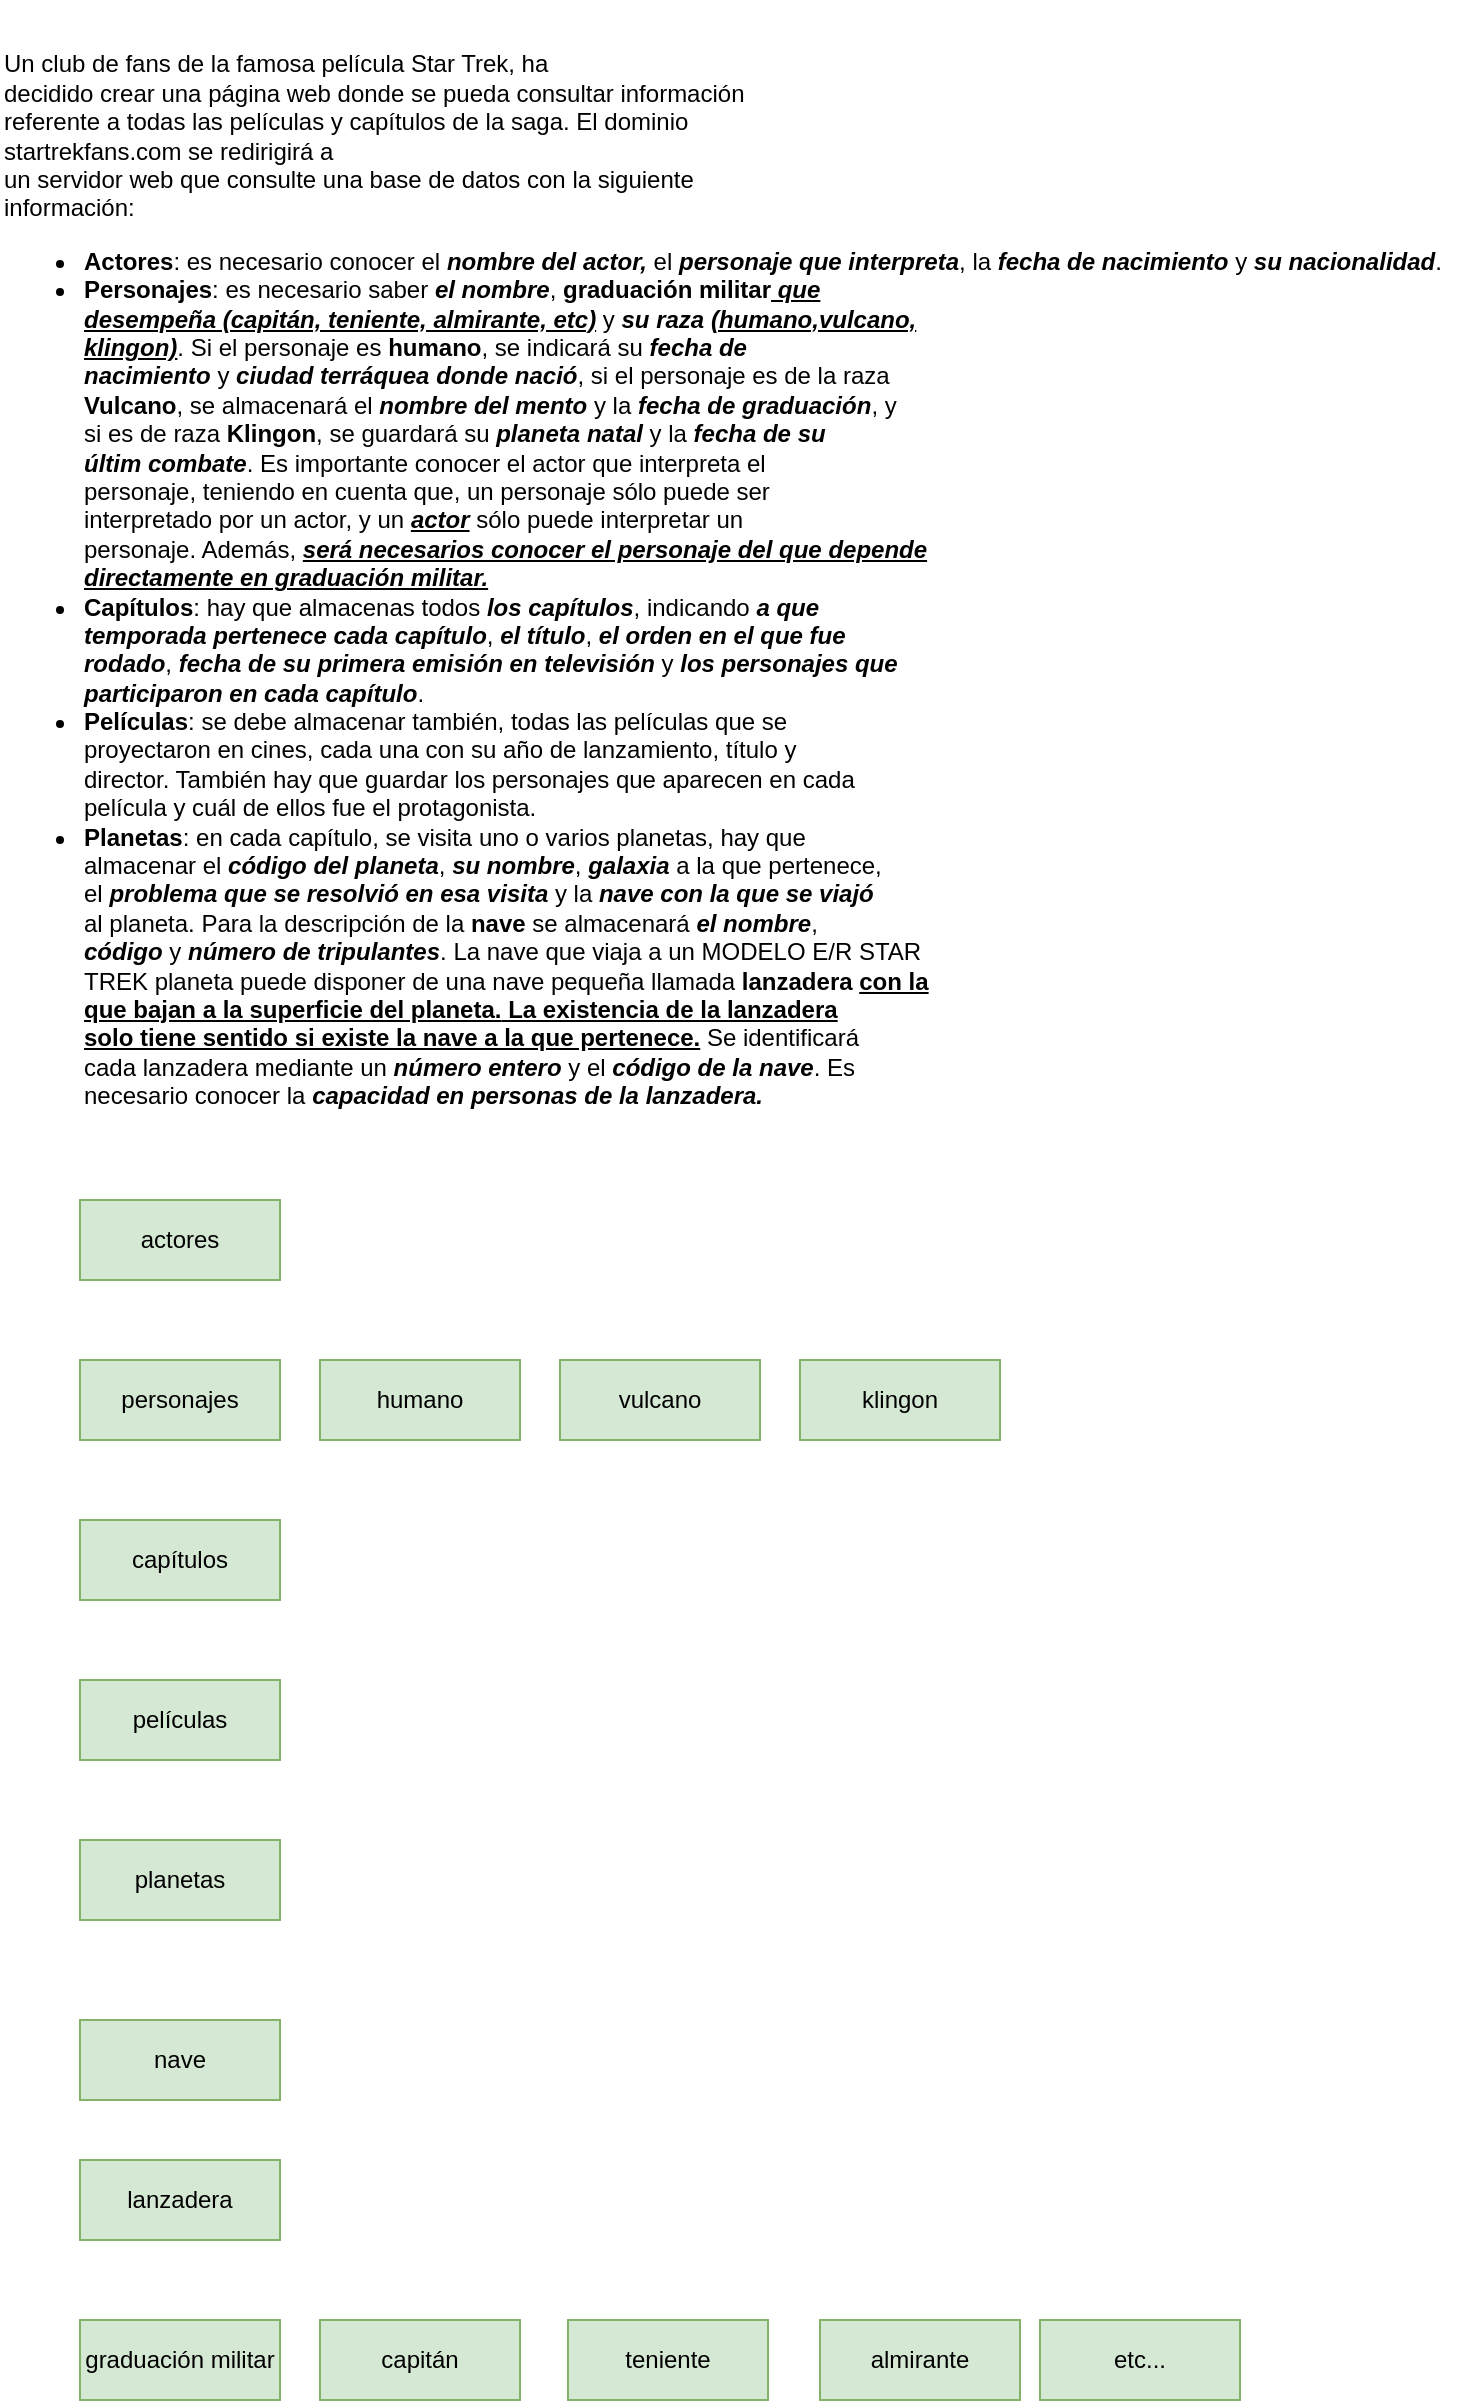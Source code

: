 <mxfile version="20.4.1" type="github" pages="2">
  <diagram id="YVtcHSU1SNbKNZBnk2NI" name="Paso 1">
    <mxGraphModel dx="1422" dy="771" grid="1" gridSize="10" guides="1" tooltips="1" connect="1" arrows="1" fold="1" page="1" pageScale="1" pageWidth="827" pageHeight="1169" math="0" shadow="0">
      <root>
        <mxCell id="0" />
        <mxCell id="1" parent="0" />
        <mxCell id="5oaptLIpyCsHz3AV9J9A-1" value="&lt;p dir=&quot;auto&quot; align=&quot;left&quot;&gt;Un club de fans de la famosa película Star Trek, ha &lt;br&gt;decidido crear una página web donde se pueda consultar información &lt;br&gt;referente a todas las películas y capítulos de la saga. El dominio &lt;br&gt;startrekfans.com se redirigirá a&lt;br&gt;un servidor web que consulte una base de datos con la siguiente &lt;br&gt;información:&lt;br&gt;&lt;/p&gt;&lt;div align=&quot;left&quot;&gt;&lt;ul dir=&quot;auto&quot;&gt;&lt;li&gt;&lt;b&gt;Actores&lt;/b&gt;: es necesario conocer el &lt;i&gt;&lt;b&gt;nombre del actor,&lt;/b&gt;&lt;/i&gt; el &lt;b&gt;&lt;i&gt;personaje que interpreta&lt;/i&gt;&lt;/b&gt;, la &lt;b&gt;&lt;i&gt;fecha de nacimiento&lt;/i&gt;&lt;/b&gt; y &lt;b&gt;&lt;i&gt;su nacionalidad&lt;/i&gt;&lt;/b&gt;.&lt;/li&gt;&lt;li&gt;&lt;b&gt;Personajes&lt;/b&gt;: es necesario saber &lt;b&gt;&lt;i&gt;el nombre&lt;/i&gt;&lt;/b&gt;, &lt;b&gt;graduación militar&lt;i&gt;&lt;u&gt; que&lt;br&gt;desempeña (capitán, teniente, almirante, etc)&lt;/u&gt;&lt;/i&gt;&lt;/b&gt; y &lt;b&gt;&lt;i&gt;su raza&lt;/i&gt;&lt;/b&gt; &lt;u&gt;&lt;b&gt;&lt;i&gt;(humano,vulcano,&lt;br&gt; klingon)&lt;/i&gt;&lt;/b&gt;&lt;/u&gt;. Si el personaje es &lt;b&gt;humano&lt;/b&gt;, se indicará su &lt;b&gt;&lt;i&gt;fecha de&lt;br&gt;nacimiento&lt;/i&gt;&lt;/b&gt; y &lt;i&gt;&lt;b&gt;ciudad terráquea donde nació&lt;/b&gt;&lt;/i&gt;, si el personaje es de la raza&lt;br&gt; &lt;b&gt;Vulcano&lt;/b&gt;, se almacenará el &lt;i&gt;&lt;b&gt;nombre del mento&lt;/b&gt;&lt;/i&gt; y la &lt;b&gt;&lt;i&gt;fecha de graduación&lt;/i&gt;&lt;/b&gt;, y &lt;br&gt;si es de raza &lt;b&gt;Klingon&lt;/b&gt;, se guardará su &lt;b&gt;&lt;i&gt;planeta natal&lt;/i&gt;&lt;/b&gt; y la &lt;b&gt;&lt;i&gt;fecha de su &lt;br&gt;últim combate&lt;/i&gt;&lt;/b&gt;. Es importante conocer el actor que interpreta el &lt;br&gt;personaje, teniendo en cuenta que, un personaje sólo puede ser &lt;br&gt;interpretado por un actor, y un &lt;b&gt;&lt;i&gt;&lt;u&gt;actor&lt;/u&gt;&lt;/i&gt;&lt;/b&gt; sólo puede interpretar un &lt;br&gt;personaje. Además, &lt;b&gt;&lt;i&gt;&lt;u&gt;será necesarios conocer el personaje del que depende &lt;br&gt;directamente en graduación militar.&lt;br&gt;&lt;/u&gt;&lt;/i&gt;&lt;/b&gt;&lt;/li&gt;&lt;li&gt;&lt;b&gt;Capítulos&lt;/b&gt;: hay que almacenas todos &lt;b&gt;&lt;i&gt;los capítulos&lt;/i&gt;&lt;/b&gt;, indicando &lt;b&gt;&lt;i&gt;a que &lt;br&gt;temporada pertenece cada capítulo&lt;/i&gt;&lt;/b&gt;, &lt;i&gt;&lt;b&gt;el título&lt;/b&gt;&lt;/i&gt;, &lt;b&gt;&lt;i&gt;el orden en el que fue &lt;br&gt;rodado&lt;/i&gt;&lt;/b&gt;, &lt;b&gt;&lt;i&gt;fecha de su primera emisión en televisión&lt;/i&gt;&lt;/b&gt; y &lt;b&gt;&lt;i&gt;los personajes que &lt;br&gt;participaron en cada capítulo&lt;/i&gt;&lt;/b&gt;.&lt;/li&gt;&lt;li&gt;&lt;b&gt;Películas&lt;/b&gt;: se debe almacenar también, todas las películas que se &lt;br&gt;proyectaron en cines, cada una con su año de lanzamiento, título y &lt;br&gt;director. También hay que guardar los personajes que aparecen en cada &lt;br&gt;película y cuál de ellos fue el protagonista.&lt;/li&gt;&lt;li&gt;&lt;b&gt;Planetas&lt;/b&gt;: en cada capítulo, se visita uno o varios planetas, hay que&lt;br&gt; almacenar el &lt;b&gt;&lt;i&gt;código del planeta&lt;/i&gt;&lt;/b&gt;, &lt;b&gt;&lt;i&gt;su nombre&lt;/i&gt;&lt;/b&gt;, &lt;i&gt;&lt;b&gt;galaxia&lt;/b&gt;&lt;/i&gt; a la que pertenece,&lt;br&gt; el &lt;b&gt;&lt;i&gt;problema que se resolvió en esa visita&lt;/i&gt;&lt;/b&gt; y la &lt;b&gt;&lt;i&gt;nave con la que se viajó&lt;/i&gt;&lt;/b&gt;&lt;br&gt; al planeta. Para la descripción de la &lt;b&gt;nave&lt;/b&gt; se almacenará &lt;b&gt;&lt;i&gt;el nombre&lt;/i&gt;&lt;/b&gt;, &lt;br&gt;&lt;b&gt;&lt;i&gt;código&lt;/i&gt;&lt;/b&gt; y &lt;b&gt;&lt;i&gt;número de tripulantes&lt;/i&gt;&lt;/b&gt;. La nave que viaja a un MODELO E/R STAR &lt;br&gt;TREK planeta puede disponer de una nave pequeña llamada &lt;b&gt;lanzadera&lt;/b&gt; &lt;b&gt;&lt;u&gt;con la&lt;br&gt; que bajan a la superficie del planeta.&lt;/u&gt;&lt;u&gt; La existencia de la lanzadera &lt;br&gt;solo tiene sentido si existe la nave a la que pertenece.&lt;/u&gt;&lt;/b&gt; Se identificará&lt;br&gt; cada lanzadera mediante un &lt;b&gt;&lt;i&gt;número entero&lt;/i&gt;&lt;/b&gt; y el &lt;b&gt;&lt;i&gt;código de la nave&lt;/i&gt;&lt;/b&gt;. Es &lt;br&gt;necesario conocer la &lt;b&gt;&lt;i&gt;capacidad en personas de la lanzadera.&lt;/i&gt;&lt;/b&gt;&lt;/li&gt;&lt;/ul&gt;&lt;/div&gt;" style="text;html=1;align=left;verticalAlign=middle;resizable=0;points=[];autosize=1;strokeColor=none;fillColor=none;" parent="1" vertex="1">
          <mxGeometry width="740" height="580" as="geometry" />
        </mxCell>
        <mxCell id="5oaptLIpyCsHz3AV9J9A-2" value="actores" style="whiteSpace=wrap;html=1;align=center;fillColor=#d5e8d4;strokeColor=#82b366;" parent="1" vertex="1">
          <mxGeometry x="40" y="600" width="100" height="40" as="geometry" />
        </mxCell>
        <mxCell id="5oaptLIpyCsHz3AV9J9A-3" value="personajes" style="whiteSpace=wrap;html=1;align=center;fillColor=#d5e8d4;strokeColor=#82b366;" parent="1" vertex="1">
          <mxGeometry x="40" y="680" width="100" height="40" as="geometry" />
        </mxCell>
        <mxCell id="5oaptLIpyCsHz3AV9J9A-4" value="capítulos" style="whiteSpace=wrap;html=1;align=center;fillColor=#d5e8d4;strokeColor=#82b366;" parent="1" vertex="1">
          <mxGeometry x="40" y="760" width="100" height="40" as="geometry" />
        </mxCell>
        <mxCell id="5oaptLIpyCsHz3AV9J9A-5" value="películas" style="whiteSpace=wrap;html=1;align=center;fillColor=#d5e8d4;strokeColor=#82b366;" parent="1" vertex="1">
          <mxGeometry x="40" y="840" width="100" height="40" as="geometry" />
        </mxCell>
        <mxCell id="5oaptLIpyCsHz3AV9J9A-6" value="planetas" style="whiteSpace=wrap;html=1;align=center;fillColor=#d5e8d4;strokeColor=#82b366;" parent="1" vertex="1">
          <mxGeometry x="40" y="920" width="100" height="40" as="geometry" />
        </mxCell>
        <mxCell id="Ev6iWTpG4sbY6G4gCoYs-1" value="humano" style="whiteSpace=wrap;html=1;align=center;fillColor=#d5e8d4;strokeColor=#82b366;" vertex="1" parent="1">
          <mxGeometry x="160" y="680" width="100" height="40" as="geometry" />
        </mxCell>
        <mxCell id="Ev6iWTpG4sbY6G4gCoYs-2" value="vulcano" style="whiteSpace=wrap;html=1;align=center;fillColor=#d5e8d4;strokeColor=#82b366;" vertex="1" parent="1">
          <mxGeometry x="280" y="680" width="100" height="40" as="geometry" />
        </mxCell>
        <mxCell id="Ev6iWTpG4sbY6G4gCoYs-3" value="klingon" style="whiteSpace=wrap;html=1;align=center;fillColor=#d5e8d4;strokeColor=#82b366;" vertex="1" parent="1">
          <mxGeometry x="400" y="680" width="100" height="40" as="geometry" />
        </mxCell>
        <mxCell id="Ev6iWTpG4sbY6G4gCoYs-5" value="nave" style="whiteSpace=wrap;html=1;align=center;fillColor=#d5e8d4;strokeColor=#82b366;" vertex="1" parent="1">
          <mxGeometry x="40" y="1010" width="100" height="40" as="geometry" />
        </mxCell>
        <mxCell id="Ev6iWTpG4sbY6G4gCoYs-8" value="lanzadera" style="whiteSpace=wrap;html=1;align=center;fillColor=#d5e8d4;strokeColor=#82b366;" vertex="1" parent="1">
          <mxGeometry x="40" y="1080" width="100" height="40" as="geometry" />
        </mxCell>
        <mxCell id="BhGW8ME7BxhOT1pcFO57-1" value="graduación militar" style="whiteSpace=wrap;html=1;align=center;fillColor=#d5e8d4;strokeColor=#82b366;" vertex="1" parent="1">
          <mxGeometry x="40" y="1160" width="100" height="40" as="geometry" />
        </mxCell>
        <mxCell id="w5L6PTbG1ZYMazIzKpbl-1" value="capitán" style="whiteSpace=wrap;html=1;align=center;fillColor=#d5e8d4;strokeColor=#82b366;" vertex="1" parent="1">
          <mxGeometry x="160" y="1160" width="100" height="40" as="geometry" />
        </mxCell>
        <mxCell id="w5L6PTbG1ZYMazIzKpbl-2" value="teniente" style="whiteSpace=wrap;html=1;align=center;fillColor=#d5e8d4;strokeColor=#82b366;" vertex="1" parent="1">
          <mxGeometry x="284" y="1160" width="100" height="40" as="geometry" />
        </mxCell>
        <mxCell id="w5L6PTbG1ZYMazIzKpbl-3" value="almirante" style="whiteSpace=wrap;html=1;align=center;fillColor=#d5e8d4;strokeColor=#82b366;" vertex="1" parent="1">
          <mxGeometry x="410" y="1160" width="100" height="40" as="geometry" />
        </mxCell>
        <mxCell id="w5L6PTbG1ZYMazIzKpbl-4" value="etc..." style="whiteSpace=wrap;html=1;align=center;fillColor=#d5e8d4;strokeColor=#82b366;" vertex="1" parent="1">
          <mxGeometry x="520" y="1160" width="100" height="40" as="geometry" />
        </mxCell>
      </root>
    </mxGraphModel>
  </diagram>
  <diagram name="Paso 2" id="2t5nj26lRfY2oiwV646O">
    <mxGraphModel dx="1422" dy="1940" grid="1" gridSize="10" guides="1" tooltips="1" connect="1" arrows="1" fold="1" page="1" pageScale="1" pageWidth="827" pageHeight="1169" math="0" shadow="0">
      <root>
        <mxCell id="jOBISgHrDkOwNtRJy6y--0" />
        <mxCell id="jOBISgHrDkOwNtRJy6y--1" parent="jOBISgHrDkOwNtRJy6y--0" />
        <mxCell id="jOBISgHrDkOwNtRJy6y--2" value="&lt;p dir=&quot;auto&quot; align=&quot;left&quot;&gt;Un club de fans de la famosa película Star Trek, ha &lt;br&gt;decidido crear una página web donde se pueda consultar información &lt;br&gt;referente a todas las películas y capítulos de la saga. El dominio &lt;br&gt;startrekfans.com se redirigirá a&lt;br&gt;un servidor web que consulte una base de datos con la siguiente &lt;br&gt;información:&lt;br&gt;&lt;/p&gt;&lt;div align=&quot;left&quot;&gt;&lt;ul dir=&quot;auto&quot;&gt;&lt;li&gt;&lt;b&gt;Actores&lt;/b&gt;: es necesario conocer el &lt;i&gt;&lt;b&gt;nombre del actor,&lt;/b&gt;&lt;/i&gt; el &lt;b&gt;&lt;i&gt;personaje que interpreta&lt;/i&gt;&lt;/b&gt;, la &lt;b&gt;&lt;i&gt;fecha de nacimiento&lt;/i&gt;&lt;/b&gt; y &lt;b&gt;&lt;i&gt;su nacionalidad&lt;/i&gt;&lt;/b&gt;.&lt;/li&gt;&lt;li&gt;&lt;b&gt;Personajes&lt;/b&gt;: es necesario saber &lt;b&gt;&lt;i&gt;el nombre&lt;/i&gt;&lt;/b&gt;, &lt;b&gt;graduación militar&lt;i&gt;&lt;u&gt; que&lt;br&gt;desempeña (capitán, teniente, almirante, etc)&lt;/u&gt;&lt;/i&gt;&lt;/b&gt; y &lt;b&gt;&lt;i&gt;su raza&lt;/i&gt;&lt;/b&gt; &lt;u&gt;&lt;b&gt;&lt;i&gt;(humano,vulcano,&lt;br&gt; klingon)&lt;/i&gt;&lt;/b&gt;&lt;/u&gt;. Si el personaje es &lt;b&gt;humano&lt;/b&gt;, se indicará su &lt;b&gt;&lt;i&gt;fecha de&lt;br&gt;nacimiento&lt;/i&gt;&lt;/b&gt; y &lt;i&gt;&lt;b&gt;ciudad terráquea donde nació&lt;/b&gt;&lt;/i&gt;, si el personaje es de la raza&lt;br&gt; &lt;b&gt;Vulcano&lt;/b&gt;, se almacenará el &lt;i&gt;&lt;b&gt;nombre del mento&lt;/b&gt;&lt;/i&gt; y la &lt;b&gt;&lt;i&gt;fecha de graduación&lt;/i&gt;&lt;/b&gt;, y &lt;br&gt;si es de raza &lt;b&gt;Klingon&lt;/b&gt;, se guardará su &lt;b&gt;&lt;i&gt;planeta natal&lt;/i&gt;&lt;/b&gt; y la &lt;b&gt;&lt;i&gt;fecha de su &lt;br&gt;últim combate&lt;/i&gt;&lt;/b&gt;. Es importante conocer el actor que interpreta el &lt;br&gt;personaje, teniendo en cuenta que, un personaje sólo puede ser &lt;br&gt;interpretado por un actor, y un &lt;b&gt;&lt;i&gt;&lt;u&gt;actor&lt;/u&gt;&lt;/i&gt;&lt;/b&gt; sólo puede interpretar un &lt;br&gt;personaje. Además, &lt;b&gt;&lt;i&gt;&lt;u&gt;será necesarios conocer el personaje del que depende &lt;br&gt;directamente en graduación militar.&lt;br&gt;&lt;/u&gt;&lt;/i&gt;&lt;/b&gt;&lt;/li&gt;&lt;li&gt;&lt;b&gt;Capítulos&lt;/b&gt;: hay que almacenas todos &lt;b&gt;&lt;i&gt;los capítulos&lt;/i&gt;&lt;/b&gt;, indicando &lt;b&gt;&lt;i&gt;a que &lt;br&gt;temporada pertenece cada capítulo&lt;/i&gt;&lt;/b&gt;, &lt;i&gt;&lt;b&gt;el título&lt;/b&gt;&lt;/i&gt;, &lt;b&gt;&lt;i&gt;el orden en el que fue &lt;br&gt;rodado&lt;/i&gt;&lt;/b&gt;, &lt;b&gt;&lt;i&gt;fecha de su primera emisión en televisión&lt;/i&gt;&lt;/b&gt; y &lt;b&gt;&lt;i&gt;los personajes que &lt;br&gt;participaron en cada capítulo&lt;/i&gt;&lt;/b&gt;.&lt;/li&gt;&lt;li&gt;&lt;b&gt;Películas&lt;/b&gt;: se debe almacenar también, todas las &lt;b&gt;&lt;i&gt;películas que se &lt;br&gt;proyectaron en cines&lt;/i&gt;&lt;/b&gt;, &lt;b&gt;&lt;i&gt;cada una con &lt;/i&gt;&lt;i&gt;su año de lanzamiento&lt;/i&gt;&lt;/b&gt;, &lt;b&gt;&lt;i&gt;título&lt;/i&gt;&lt;/b&gt; y &lt;br&gt;&lt;b&gt;&lt;i&gt;director&lt;/i&gt;&lt;/b&gt;. También hay que guardar los &lt;b&gt;&lt;i&gt;personajes que aparecen en cada &lt;br&gt;película &lt;/i&gt;&lt;/b&gt;y &lt;b&gt;&lt;i&gt;cuál de ellos fue el protagonista.&lt;/i&gt;&lt;/b&gt;&lt;/li&gt;&lt;li&gt;&lt;b&gt;Planetas&lt;/b&gt;: en cada capítulo, se visita uno o varios planetas, hay que&lt;br&gt; almacenar el &lt;b&gt;&lt;i&gt;código del planeta&lt;/i&gt;&lt;/b&gt;, &lt;b&gt;&lt;i&gt;su nombre&lt;/i&gt;&lt;/b&gt;, &lt;i&gt;&lt;b&gt;galaxia&lt;/b&gt;&lt;/i&gt; a la que pertenece,&lt;br&gt; el &lt;b&gt;&lt;i&gt;problema que se resolvió en esa visita&lt;/i&gt;&lt;/b&gt; y la &lt;b&gt;&lt;i&gt;nave con la que se viajó&lt;/i&gt;&lt;/b&gt;&lt;br&gt; al planeta. Para la descripción de la &lt;b&gt;nave&lt;/b&gt; se almacenará &lt;b&gt;&lt;i&gt;el nombre&lt;/i&gt;&lt;/b&gt;, &lt;br&gt;&lt;b&gt;&lt;i&gt;código&lt;/i&gt;&lt;/b&gt; y &lt;b&gt;&lt;i&gt;número de tripulantes&lt;/i&gt;&lt;/b&gt;. La nave que viaja a un MODELO E/R STAR &lt;br&gt;TREK planeta puede disponer de una nave pequeña llamada &lt;b&gt;lanzadera&lt;/b&gt; &lt;b&gt;&lt;u&gt;con la&lt;br&gt; que bajan a la superficie del planeta.&lt;/u&gt;&lt;u&gt; La existencia de la lanzadera &lt;br&gt;solo tiene sentido si existe la nave a la que pertenece.&lt;/u&gt;&lt;/b&gt; Se identificará&lt;br&gt; cada lanzadera mediante un &lt;b&gt;&lt;i&gt;número entero&lt;/i&gt;&lt;/b&gt; y el &lt;b&gt;&lt;i&gt;código de la nave&lt;/i&gt;&lt;/b&gt;. Es &lt;br&gt;necesario conocer la &lt;b&gt;&lt;i&gt;capacidad en personas de la lanzadera.&lt;/i&gt;&lt;/b&gt;&lt;/li&gt;&lt;/ul&gt;&lt;/div&gt;" style="text;html=1;align=left;verticalAlign=middle;resizable=0;points=[];autosize=1;strokeColor=none;fillColor=none;" vertex="1" parent="jOBISgHrDkOwNtRJy6y--1">
          <mxGeometry width="740" height="580" as="geometry" />
        </mxCell>
        <mxCell id="jOBISgHrDkOwNtRJy6y--3" value="actor" style="whiteSpace=wrap;html=1;align=center;fillColor=#d5e8d4;strokeColor=#82b366;" vertex="1" parent="jOBISgHrDkOwNtRJy6y--1">
          <mxGeometry x="850" y="680" width="100" height="40" as="geometry" />
        </mxCell>
        <mxCell id="jOBISgHrDkOwNtRJy6y--4" value="personaje" style="whiteSpace=wrap;html=1;align=center;fillColor=#d5e8d4;strokeColor=#82b366;" vertex="1" parent="jOBISgHrDkOwNtRJy6y--1">
          <mxGeometry x="1330" y="680" width="100" height="40" as="geometry" />
        </mxCell>
        <mxCell id="jOBISgHrDkOwNtRJy6y--5" value="capítulo" style="whiteSpace=wrap;html=1;align=center;fillColor=#d5e8d4;strokeColor=#82b366;" vertex="1" parent="jOBISgHrDkOwNtRJy6y--1">
          <mxGeometry x="1850" y="90" width="100" height="40" as="geometry" />
        </mxCell>
        <mxCell id="jOBISgHrDkOwNtRJy6y--6" value="película" style="whiteSpace=wrap;html=1;align=center;fillColor=#d5e8d4;strokeColor=#82b366;" vertex="1" parent="jOBISgHrDkOwNtRJy6y--1">
          <mxGeometry x="1330" y="320" width="100" height="40" as="geometry" />
        </mxCell>
        <mxCell id="jOBISgHrDkOwNtRJy6y--7" value="planeta" style="whiteSpace=wrap;html=1;align=center;fillColor=#d5e8d4;strokeColor=#82b366;" vertex="1" parent="jOBISgHrDkOwNtRJy6y--1">
          <mxGeometry x="2130" y="90" width="100" height="40" as="geometry" />
        </mxCell>
        <mxCell id="jOBISgHrDkOwNtRJy6y--8" value="humano" style="whiteSpace=wrap;html=1;align=center;fillColor=#d5e8d4;strokeColor=#82b366;" vertex="1" parent="jOBISgHrDkOwNtRJy6y--1">
          <mxGeometry x="1200" y="920" width="100" height="40" as="geometry" />
        </mxCell>
        <mxCell id="jOBISgHrDkOwNtRJy6y--9" value="vulcano" style="whiteSpace=wrap;html=1;align=center;fillColor=#d5e8d4;strokeColor=#82b366;" vertex="1" parent="jOBISgHrDkOwNtRJy6y--1">
          <mxGeometry x="1330" y="920" width="100" height="40" as="geometry" />
        </mxCell>
        <mxCell id="jOBISgHrDkOwNtRJy6y--10" value="klingon" style="whiteSpace=wrap;html=1;align=center;fillColor=#d5e8d4;strokeColor=#82b366;" vertex="1" parent="jOBISgHrDkOwNtRJy6y--1">
          <mxGeometry x="1460" y="920" width="100" height="40" as="geometry" />
        </mxCell>
        <mxCell id="p2jB2SGQw58TzBBoW6NG-0" value="interpreta" style="shape=rhombus;perimeter=rhombusPerimeter;whiteSpace=wrap;html=1;align=center;fillColor=#fff2cc;strokeColor=#d6b656;" vertex="1" parent="jOBISgHrDkOwNtRJy6y--1">
          <mxGeometry x="1080" y="670" width="120" height="60" as="geometry" />
        </mxCell>
        <mxCell id="p2jB2SGQw58TzBBoW6NG-1" value="" style="endArrow=none;html=1;rounded=0;entryX=0;entryY=0.5;entryDx=0;entryDy=0;exitX=1;exitY=0.5;exitDx=0;exitDy=0;" edge="1" parent="jOBISgHrDkOwNtRJy6y--1" source="jOBISgHrDkOwNtRJy6y--3" target="p2jB2SGQw58TzBBoW6NG-0">
          <mxGeometry relative="1" as="geometry">
            <mxPoint x="960" y="770" as="sourcePoint" />
            <mxPoint x="1120" y="770" as="targetPoint" />
          </mxGeometry>
        </mxCell>
        <mxCell id="p2jB2SGQw58TzBBoW6NG-2" value="" style="endArrow=none;html=1;rounded=0;exitX=1;exitY=0.5;exitDx=0;exitDy=0;entryX=0;entryY=0.5;entryDx=0;entryDy=0;" edge="1" parent="jOBISgHrDkOwNtRJy6y--1" source="p2jB2SGQw58TzBBoW6NG-0" target="jOBISgHrDkOwNtRJy6y--4">
          <mxGeometry relative="1" as="geometry">
            <mxPoint x="1340" y="760" as="sourcePoint" />
            <mxPoint x="1500" y="760" as="targetPoint" />
          </mxGeometry>
        </mxCell>
        <mxCell id="p2jB2SGQw58TzBBoW6NG-3" value="" style="triangle;whiteSpace=wrap;html=1;rotation=90;fillColor=#fff2cc;strokeColor=#d6b656;" vertex="1" parent="jOBISgHrDkOwNtRJy6y--1">
          <mxGeometry x="1350" y="750" width="60" height="80" as="geometry" />
        </mxCell>
        <mxCell id="p2jB2SGQw58TzBBoW6NG-4" value="" style="endArrow=none;html=1;rounded=0;entryX=0.5;entryY=1;entryDx=0;entryDy=0;exitX=0;exitY=0.5;exitDx=0;exitDy=0;" edge="1" parent="jOBISgHrDkOwNtRJy6y--1" source="p2jB2SGQw58TzBBoW6NG-3" target="jOBISgHrDkOwNtRJy6y--4">
          <mxGeometry relative="1" as="geometry">
            <mxPoint x="1150" y="760" as="sourcePoint" />
            <mxPoint x="1310" y="760" as="targetPoint" />
          </mxGeometry>
        </mxCell>
        <mxCell id="p2jB2SGQw58TzBBoW6NG-5" value="" style="endArrow=none;html=1;rounded=0;entryX=1;entryY=0.5;entryDx=0;entryDy=0;exitX=0.5;exitY=0;exitDx=0;exitDy=0;" edge="1" parent="jOBISgHrDkOwNtRJy6y--1" source="jOBISgHrDkOwNtRJy6y--9" target="p2jB2SGQw58TzBBoW6NG-3">
          <mxGeometry relative="1" as="geometry">
            <mxPoint x="1200" y="830" as="sourcePoint" />
            <mxPoint x="1360" y="830" as="targetPoint" />
          </mxGeometry>
        </mxCell>
        <mxCell id="p2jB2SGQw58TzBBoW6NG-6" value="" style="endArrow=none;html=1;rounded=0;entryX=0.5;entryY=1;entryDx=0;entryDy=0;exitX=0.5;exitY=0;exitDx=0;exitDy=0;" edge="1" parent="jOBISgHrDkOwNtRJy6y--1" source="jOBISgHrDkOwNtRJy6y--8" target="p2jB2SGQw58TzBBoW6NG-3">
          <mxGeometry relative="1" as="geometry">
            <mxPoint x="1150" y="840" as="sourcePoint" />
            <mxPoint x="1310" y="840" as="targetPoint" />
          </mxGeometry>
        </mxCell>
        <mxCell id="p2jB2SGQw58TzBBoW6NG-7" value="" style="endArrow=none;html=1;rounded=0;exitX=0.5;exitY=0;exitDx=0;exitDy=0;entryX=0.5;entryY=0;entryDx=0;entryDy=0;" edge="1" parent="jOBISgHrDkOwNtRJy6y--1" source="p2jB2SGQw58TzBBoW6NG-3" target="jOBISgHrDkOwNtRJy6y--10">
          <mxGeometry relative="1" as="geometry">
            <mxPoint x="1490" y="820" as="sourcePoint" />
            <mxPoint x="1650" y="820" as="targetPoint" />
          </mxGeometry>
        </mxCell>
        <mxCell id="p2jB2SGQw58TzBBoW6NG-8" value="" style="endArrow=none;html=1;rounded=0;" edge="1" parent="jOBISgHrDkOwNtRJy6y--1">
          <mxGeometry width="50" height="50" relative="1" as="geometry">
            <mxPoint x="1320" y="820" as="sourcePoint" />
            <mxPoint x="1440" y="820" as="targetPoint" />
            <Array as="points">
              <mxPoint x="1340" y="840" />
              <mxPoint x="1380" y="840" />
              <mxPoint x="1420" y="840" />
            </Array>
          </mxGeometry>
        </mxCell>
        <mxCell id="wF3MiUgROICkFk6JPmnO-0" value="graduación militar" style="whiteSpace=wrap;html=1;align=center;fillColor=#d5e8d4;strokeColor=#82b366;" vertex="1" parent="jOBISgHrDkOwNtRJy6y--1">
          <mxGeometry x="2490" y="-30" width="100" height="40" as="geometry" />
        </mxCell>
        <mxCell id="L73t84uZvYY_mL53Umzz-0" value="capitán" style="whiteSpace=wrap;html=1;align=center;fillColor=#d5e8d4;strokeColor=#82b366;" vertex="1" parent="jOBISgHrDkOwNtRJy6y--1">
          <mxGeometry x="2300" y="170" width="100" height="40" as="geometry" />
        </mxCell>
        <mxCell id="L73t84uZvYY_mL53Umzz-1" value="teniente" style="whiteSpace=wrap;html=1;align=center;fillColor=#d5e8d4;strokeColor=#82b366;" vertex="1" parent="jOBISgHrDkOwNtRJy6y--1">
          <mxGeometry x="2420" y="210" width="100" height="40" as="geometry" />
        </mxCell>
        <mxCell id="L73t84uZvYY_mL53Umzz-2" value="almirante" style="whiteSpace=wrap;html=1;align=center;fillColor=#d5e8d4;strokeColor=#82b366;" vertex="1" parent="jOBISgHrDkOwNtRJy6y--1">
          <mxGeometry x="2560" y="210" width="100" height="40" as="geometry" />
        </mxCell>
        <mxCell id="L73t84uZvYY_mL53Umzz-3" value="etc..." style="whiteSpace=wrap;html=1;align=center;fillColor=#d5e8d4;strokeColor=#82b366;" vertex="1" parent="jOBISgHrDkOwNtRJy6y--1">
          <mxGeometry x="2680" y="170" width="100" height="40" as="geometry" />
        </mxCell>
        <mxCell id="ORmQUaofqqNPYuRZAY5Y-0" value="visitan" style="shape=rhombus;perimeter=rhombusPerimeter;whiteSpace=wrap;html=1;align=center;fillColor=#fff2cc;strokeColor=#d6b656;" vertex="1" parent="jOBISgHrDkOwNtRJy6y--1">
          <mxGeometry x="1984" y="80" width="120" height="60" as="geometry" />
        </mxCell>
        <mxCell id="ORmQUaofqqNPYuRZAY5Y-1" value="" style="triangle;whiteSpace=wrap;html=1;rotation=90;fillColor=#fff2cc;strokeColor=#d6b656;" vertex="1" parent="jOBISgHrDkOwNtRJy6y--1">
          <mxGeometry x="2510" y="40" width="60" height="80" as="geometry" />
        </mxCell>
        <mxCell id="ORmQUaofqqNPYuRZAY5Y-3" value="" style="endArrow=none;html=1;rounded=0;entryX=0.5;entryY=1;entryDx=0;entryDy=0;exitX=0;exitY=0.5;exitDx=0;exitDy=0;" edge="1" source="ORmQUaofqqNPYuRZAY5Y-1" parent="jOBISgHrDkOwNtRJy6y--1">
          <mxGeometry relative="1" as="geometry">
            <mxPoint x="2310" y="50" as="sourcePoint" />
            <mxPoint x="2540" y="10" as="targetPoint" />
          </mxGeometry>
        </mxCell>
        <mxCell id="ORmQUaofqqNPYuRZAY5Y-4" value="" style="endArrow=none;html=1;rounded=0;exitX=0.5;exitY=0;exitDx=0;exitDy=0;entryX=0.5;entryY=0;entryDx=0;entryDy=0;" edge="1" parent="jOBISgHrDkOwNtRJy6y--1" source="L73t84uZvYY_mL53Umzz-3" target="ORmQUaofqqNPYuRZAY5Y-1">
          <mxGeometry relative="1" as="geometry">
            <mxPoint x="2460" y="180" as="sourcePoint" />
            <mxPoint x="2630" y="50" as="targetPoint" />
          </mxGeometry>
        </mxCell>
        <mxCell id="ORmQUaofqqNPYuRZAY5Y-5" value="" style="endArrow=none;html=1;rounded=0;exitX=1;exitY=0.5;exitDx=0;exitDy=0;entryX=0.5;entryY=0;entryDx=0;entryDy=0;" edge="1" parent="jOBISgHrDkOwNtRJy6y--1" source="ORmQUaofqqNPYuRZAY5Y-1" target="L73t84uZvYY_mL53Umzz-1">
          <mxGeometry relative="1" as="geometry">
            <mxPoint x="2470" y="190" as="sourcePoint" />
            <mxPoint x="2630" y="190" as="targetPoint" />
          </mxGeometry>
        </mxCell>
        <mxCell id="ORmQUaofqqNPYuRZAY5Y-6" value="" style="endArrow=none;html=1;rounded=0;entryX=1;entryY=0.5;entryDx=0;entryDy=0;exitX=0.5;exitY=0;exitDx=0;exitDy=0;" edge="1" parent="jOBISgHrDkOwNtRJy6y--1" source="L73t84uZvYY_mL53Umzz-2" target="ORmQUaofqqNPYuRZAY5Y-1">
          <mxGeometry relative="1" as="geometry">
            <mxPoint x="2460" y="180" as="sourcePoint" />
            <mxPoint x="2600" y="160" as="targetPoint" />
          </mxGeometry>
        </mxCell>
        <mxCell id="ORmQUaofqqNPYuRZAY5Y-7" value="" style="endArrow=none;html=1;rounded=0;entryX=0.5;entryY=1;entryDx=0;entryDy=0;exitX=0.5;exitY=0;exitDx=0;exitDy=0;" edge="1" parent="jOBISgHrDkOwNtRJy6y--1" source="L73t84uZvYY_mL53Umzz-0" target="ORmQUaofqqNPYuRZAY5Y-1">
          <mxGeometry relative="1" as="geometry">
            <mxPoint x="2290" y="110" as="sourcePoint" />
            <mxPoint x="2450" y="110" as="targetPoint" />
          </mxGeometry>
        </mxCell>
        <mxCell id="ORmQUaofqqNPYuRZAY5Y-8" value="aparece" style="shape=rhombus;perimeter=rhombusPerimeter;whiteSpace=wrap;html=1;align=center;fillColor=#fff2cc;strokeColor=#d6b656;" vertex="1" parent="jOBISgHrDkOwNtRJy6y--1">
          <mxGeometry x="1320" y="490" width="120" height="60" as="geometry" />
        </mxCell>
        <mxCell id="ORmQUaofqqNPYuRZAY5Y-9" value="" style="endArrow=none;html=1;rounded=0;exitX=0.5;exitY=0;exitDx=0;exitDy=0;entryX=0.5;entryY=1;entryDx=0;entryDy=0;" edge="1" parent="jOBISgHrDkOwNtRJy6y--1" source="ORmQUaofqqNPYuRZAY5Y-8" target="jOBISgHrDkOwNtRJy6y--6">
          <mxGeometry relative="1" as="geometry">
            <mxPoint x="1410" y="440" as="sourcePoint" />
            <mxPoint x="1570" y="440" as="targetPoint" />
          </mxGeometry>
        </mxCell>
        <mxCell id="ORmQUaofqqNPYuRZAY5Y-10" value="" style="endArrow=none;html=1;rounded=0;exitX=0.5;exitY=0;exitDx=0;exitDy=0;entryX=0.5;entryY=1;entryDx=0;entryDy=0;" edge="1" parent="jOBISgHrDkOwNtRJy6y--1" source="jOBISgHrDkOwNtRJy6y--4" target="ORmQUaofqqNPYuRZAY5Y-8">
          <mxGeometry relative="1" as="geometry">
            <mxPoint x="1400" y="590" as="sourcePoint" />
            <mxPoint x="1560" y="590" as="targetPoint" />
          </mxGeometry>
        </mxCell>
        <mxCell id="ORmQUaofqqNPYuRZAY5Y-11" value="nave" style="ellipse;whiteSpace=wrap;html=1;align=center;" vertex="1" parent="jOBISgHrDkOwNtRJy6y--1">
          <mxGeometry x="40" y="680" width="100" height="40" as="geometry" />
        </mxCell>
        <mxCell id="ORmQUaofqqNPYuRZAY5Y-12" value="lanzadera" style="ellipse;whiteSpace=wrap;html=1;align=center;" vertex="1" parent="jOBISgHrDkOwNtRJy6y--1">
          <mxGeometry x="40" y="750" width="100" height="40" as="geometry" />
        </mxCell>
      </root>
    </mxGraphModel>
  </diagram>
</mxfile>
